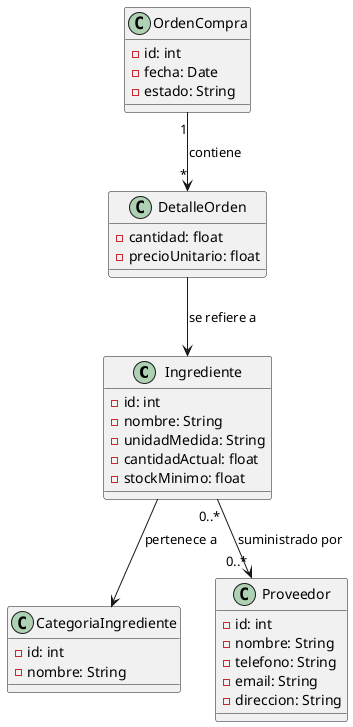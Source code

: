 @startuml
' Definición de clases
class Ingrediente {
    - id: int
    - nombre: String
    - unidadMedida: String
    - cantidadActual: float
    - stockMinimo: float
}

class CategoriaIngrediente {
    - id: int
    - nombre: String
}

class Proveedor {
    - id: int
    - nombre: String
    - telefono: String
    - email: String
    - direccion: String
}

class OrdenCompra {
    - id: int
    - fecha: Date
    - estado: String
}

class DetalleOrden {
    - cantidad: float
    - precioUnitario: float
}

' Relaciones
Ingrediente --> CategoriaIngrediente : pertenece a
Ingrediente "0..*" --> "0..*" Proveedor : suministrado por
OrdenCompra "1" --> "*" DetalleOrden : contiene
DetalleOrden --> Ingrediente : se refiere a

@enduml